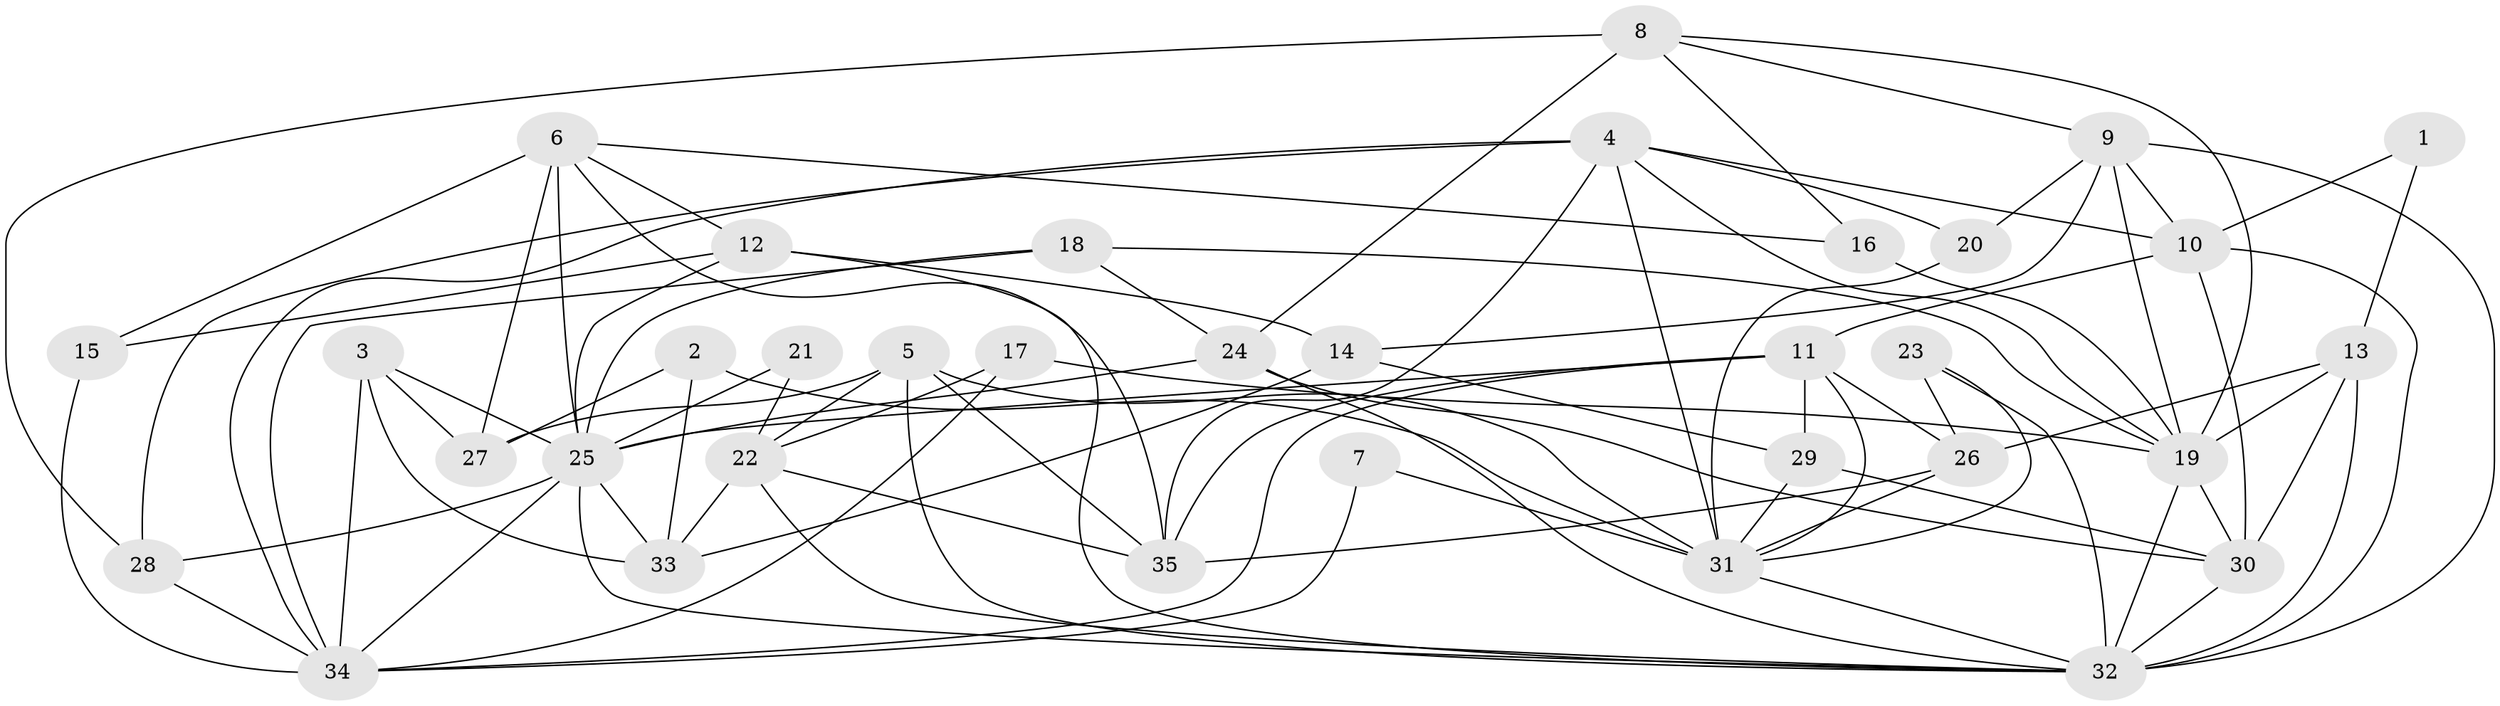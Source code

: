 // original degree distribution, {8: 0.043478260869565216, 3: 0.2753623188405797, 4: 0.3333333333333333, 5: 0.14492753623188406, 2: 0.11594202898550725, 6: 0.07246376811594203, 7: 0.014492753623188406}
// Generated by graph-tools (version 1.1) at 2025/26/03/09/25 03:26:15]
// undirected, 35 vertices, 92 edges
graph export_dot {
graph [start="1"]
  node [color=gray90,style=filled];
  1;
  2;
  3;
  4;
  5;
  6;
  7;
  8;
  9;
  10;
  11;
  12;
  13;
  14;
  15;
  16;
  17;
  18;
  19;
  20;
  21;
  22;
  23;
  24;
  25;
  26;
  27;
  28;
  29;
  30;
  31;
  32;
  33;
  34;
  35;
  1 -- 10 [weight=1.0];
  1 -- 13 [weight=1.0];
  2 -- 27 [weight=2.0];
  2 -- 31 [weight=1.0];
  2 -- 33 [weight=1.0];
  3 -- 25 [weight=1.0];
  3 -- 27 [weight=1.0];
  3 -- 33 [weight=1.0];
  3 -- 34 [weight=1.0];
  4 -- 10 [weight=1.0];
  4 -- 19 [weight=1.0];
  4 -- 20 [weight=1.0];
  4 -- 28 [weight=1.0];
  4 -- 31 [weight=2.0];
  4 -- 34 [weight=1.0];
  4 -- 35 [weight=2.0];
  5 -- 22 [weight=1.0];
  5 -- 27 [weight=2.0];
  5 -- 31 [weight=2.0];
  5 -- 32 [weight=1.0];
  5 -- 35 [weight=1.0];
  6 -- 12 [weight=1.0];
  6 -- 15 [weight=1.0];
  6 -- 16 [weight=1.0];
  6 -- 25 [weight=1.0];
  6 -- 27 [weight=1.0];
  6 -- 35 [weight=1.0];
  7 -- 31 [weight=1.0];
  7 -- 34 [weight=1.0];
  8 -- 9 [weight=1.0];
  8 -- 16 [weight=1.0];
  8 -- 19 [weight=1.0];
  8 -- 24 [weight=1.0];
  8 -- 28 [weight=2.0];
  9 -- 10 [weight=1.0];
  9 -- 14 [weight=1.0];
  9 -- 19 [weight=1.0];
  9 -- 20 [weight=1.0];
  9 -- 32 [weight=2.0];
  10 -- 11 [weight=1.0];
  10 -- 30 [weight=1.0];
  10 -- 32 [weight=1.0];
  11 -- 25 [weight=1.0];
  11 -- 26 [weight=1.0];
  11 -- 29 [weight=1.0];
  11 -- 31 [weight=2.0];
  11 -- 34 [weight=1.0];
  11 -- 35 [weight=1.0];
  12 -- 14 [weight=1.0];
  12 -- 15 [weight=1.0];
  12 -- 25 [weight=1.0];
  12 -- 32 [weight=1.0];
  13 -- 19 [weight=1.0];
  13 -- 26 [weight=1.0];
  13 -- 30 [weight=1.0];
  13 -- 32 [weight=1.0];
  14 -- 29 [weight=1.0];
  14 -- 33 [weight=1.0];
  15 -- 34 [weight=1.0];
  16 -- 19 [weight=1.0];
  17 -- 19 [weight=1.0];
  17 -- 22 [weight=1.0];
  17 -- 34 [weight=1.0];
  18 -- 19 [weight=1.0];
  18 -- 24 [weight=1.0];
  18 -- 25 [weight=1.0];
  18 -- 34 [weight=1.0];
  19 -- 30 [weight=1.0];
  19 -- 32 [weight=1.0];
  20 -- 31 [weight=1.0];
  21 -- 22 [weight=1.0];
  21 -- 25 [weight=1.0];
  22 -- 32 [weight=2.0];
  22 -- 33 [weight=1.0];
  22 -- 35 [weight=1.0];
  23 -- 26 [weight=1.0];
  23 -- 31 [weight=1.0];
  23 -- 32 [weight=2.0];
  24 -- 25 [weight=1.0];
  24 -- 30 [weight=1.0];
  24 -- 32 [weight=1.0];
  25 -- 28 [weight=1.0];
  25 -- 32 [weight=1.0];
  25 -- 33 [weight=1.0];
  25 -- 34 [weight=1.0];
  26 -- 31 [weight=1.0];
  26 -- 35 [weight=1.0];
  28 -- 34 [weight=1.0];
  29 -- 30 [weight=1.0];
  29 -- 31 [weight=1.0];
  30 -- 32 [weight=1.0];
  31 -- 32 [weight=1.0];
}
